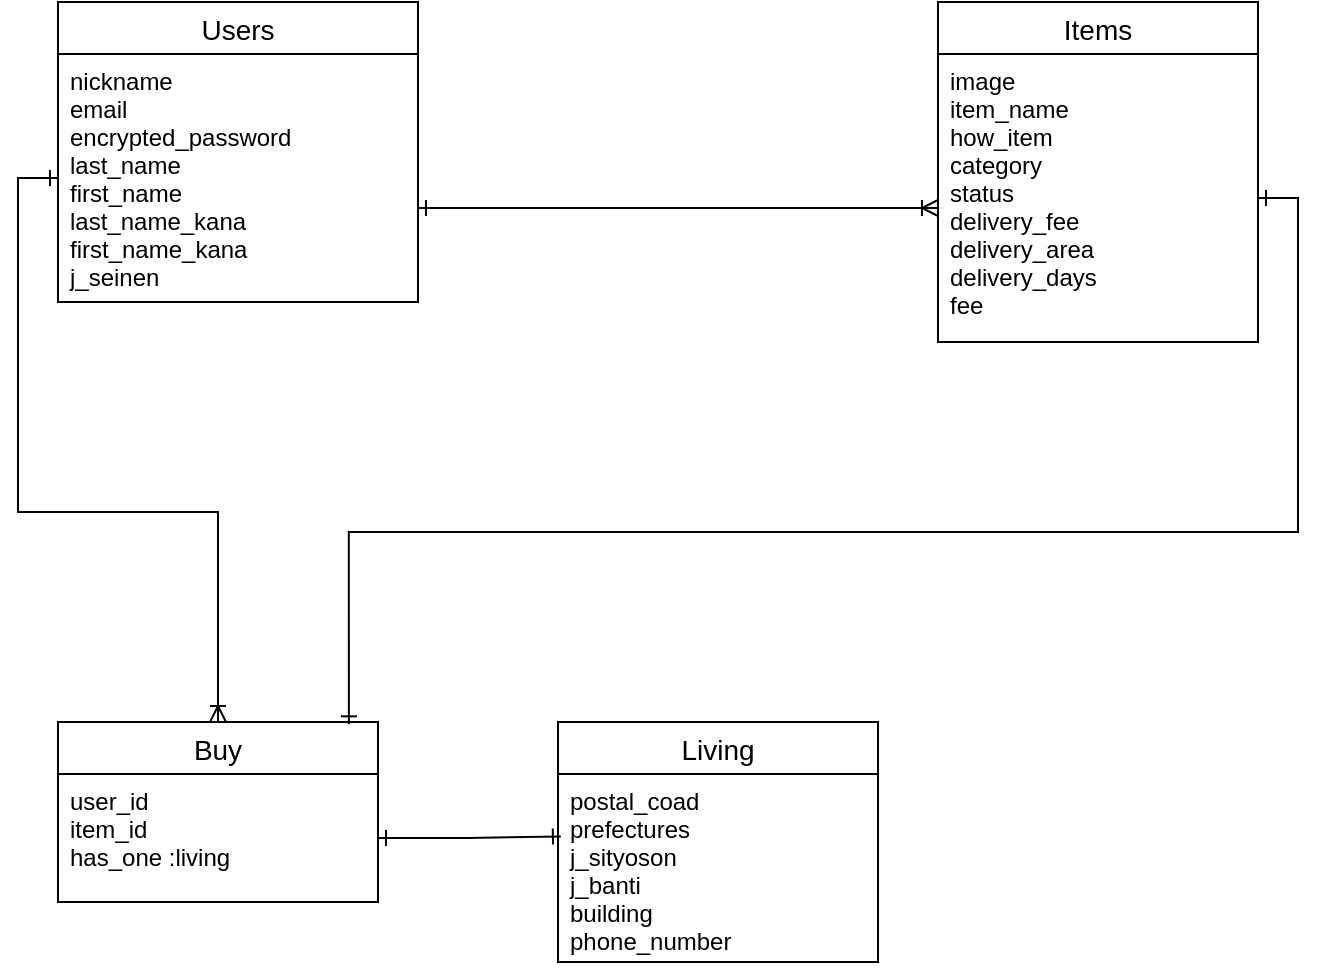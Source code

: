 <mxfile>
    <diagram id="mmUe3gvwVOsKhcgr6Ffc" name="ページ1">
        <mxGraphModel dx="1586" dy="722" grid="1" gridSize="10" guides="1" tooltips="1" connect="1" arrows="1" fold="1" page="1" pageScale="1" pageWidth="827" pageHeight="1169" math="0" shadow="0">
            <root>
                <mxCell id="0"/>
                <mxCell id="1" parent="0"/>
                <mxCell id="2" value="Users" style="swimlane;fontStyle=0;childLayout=stackLayout;horizontal=1;startSize=26;horizontalStack=0;resizeParent=1;resizeParentMax=0;resizeLast=0;collapsible=1;marginBottom=0;align=center;fontSize=14;" parent="1" vertex="1">
                    <mxGeometry x="40" y="80" width="180" height="150" as="geometry"/>
                </mxCell>
                <mxCell id="3" value="nickname&#10;email&#10;encrypted_password&#10;last_name&#10;first_name&#10;last_name_kana&#10;first_name_kana&#10;j_seinen" style="text;strokeColor=none;fillColor=none;spacingLeft=4;spacingRight=4;overflow=hidden;rotatable=0;points=[[0,0.5],[1,0.5]];portConstraint=eastwest;fontSize=12;" parent="2" vertex="1">
                    <mxGeometry y="26" width="180" height="124" as="geometry"/>
                </mxCell>
                <mxCell id="6" value="Items" style="swimlane;fontStyle=0;childLayout=stackLayout;horizontal=1;startSize=26;horizontalStack=0;resizeParent=1;resizeParentMax=0;resizeLast=0;collapsible=1;marginBottom=0;align=center;fontSize=14;" parent="1" vertex="1">
                    <mxGeometry x="480" y="80" width="160" height="170" as="geometry"/>
                </mxCell>
                <mxCell id="7" value="image&#10;item_name&#10;how_item&#10;category&#10;status&#10;delivery_fee&#10;delivery_area&#10;delivery_days&#10;fee" style="text;strokeColor=none;fillColor=none;spacingLeft=4;spacingRight=4;overflow=hidden;rotatable=0;points=[[0,0.5],[1,0.5]];portConstraint=eastwest;fontSize=12;" parent="6" vertex="1">
                    <mxGeometry y="26" width="160" height="144" as="geometry"/>
                </mxCell>
                <mxCell id="10" value="Buy" style="swimlane;fontStyle=0;childLayout=stackLayout;horizontal=1;startSize=26;horizontalStack=0;resizeParent=1;resizeParentMax=0;resizeLast=0;collapsible=1;marginBottom=0;align=center;fontSize=14;" parent="1" vertex="1">
                    <mxGeometry x="40" y="440" width="160" height="90" as="geometry"/>
                </mxCell>
                <mxCell id="11" value="user_id&#10;item_id&#10;has_one :living" style="text;strokeColor=none;fillColor=none;spacingLeft=4;spacingRight=4;overflow=hidden;rotatable=0;points=[[0,0.5],[1,0.5]];portConstraint=eastwest;fontSize=12;" parent="10" vertex="1">
                    <mxGeometry y="26" width="160" height="64" as="geometry"/>
                </mxCell>
                <mxCell id="14" value="Living" style="swimlane;fontStyle=0;childLayout=stackLayout;horizontal=1;startSize=26;horizontalStack=0;resizeParent=1;resizeParentMax=0;resizeLast=0;collapsible=1;marginBottom=0;align=center;fontSize=14;" parent="1" vertex="1">
                    <mxGeometry x="290" y="440" width="160" height="120" as="geometry"/>
                </mxCell>
                <mxCell id="15" value="postal_coad&#10;prefectures&#10;j_sityoson&#10;j_banti&#10;building&#10;phone_number" style="text;strokeColor=none;fillColor=none;spacingLeft=4;spacingRight=4;overflow=hidden;rotatable=0;points=[[0,0.5],[1,0.5]];portConstraint=eastwest;fontSize=12;" parent="14" vertex="1">
                    <mxGeometry y="26" width="160" height="94" as="geometry"/>
                </mxCell>
                <mxCell id="21" style="edgeStyle=orthogonalEdgeStyle;rounded=0;orthogonalLoop=1;jettySize=auto;html=1;endArrow=ERoneToMany;endFill=0;startArrow=ERone;startFill=0;" parent="1" source="3" target="7" edge="1">
                    <mxGeometry relative="1" as="geometry">
                        <Array as="points">
                            <mxPoint x="440" y="183"/>
                            <mxPoint x="440" y="183"/>
                        </Array>
                    </mxGeometry>
                </mxCell>
                <mxCell id="22" style="edgeStyle=orthogonalEdgeStyle;rounded=0;orthogonalLoop=1;jettySize=auto;html=1;startArrow=ERone;startFill=0;endArrow=ERoneToMany;endFill=0;entryX=0.5;entryY=0;entryDx=0;entryDy=0;" parent="1" source="3" target="10" edge="1">
                    <mxGeometry relative="1" as="geometry">
                        <mxPoint x="120" y="430" as="targetPoint"/>
                    </mxGeometry>
                </mxCell>
                <mxCell id="27" style="edgeStyle=orthogonalEdgeStyle;rounded=0;orthogonalLoop=1;jettySize=auto;html=1;exitX=1;exitY=0.5;exitDx=0;exitDy=0;startArrow=ERone;startFill=0;endArrow=ERone;endFill=0;entryX=0.909;entryY=0.013;entryDx=0;entryDy=0;entryPerimeter=0;" parent="1" source="7" target="10" edge="1">
                    <mxGeometry relative="1" as="geometry">
                        <mxPoint x="270" y="490" as="targetPoint"/>
                    </mxGeometry>
                </mxCell>
                <mxCell id="28" style="edgeStyle=orthogonalEdgeStyle;rounded=0;orthogonalLoop=1;jettySize=auto;html=1;startArrow=ERone;startFill=0;endArrow=ERone;endFill=0;entryX=0.009;entryY=0.332;entryDx=0;entryDy=0;entryPerimeter=0;" parent="1" source="11" target="15" edge="1">
                    <mxGeometry relative="1" as="geometry">
                        <mxPoint x="280" y="498" as="targetPoint"/>
                    </mxGeometry>
                </mxCell>
            </root>
        </mxGraphModel>
    </diagram>
</mxfile>
